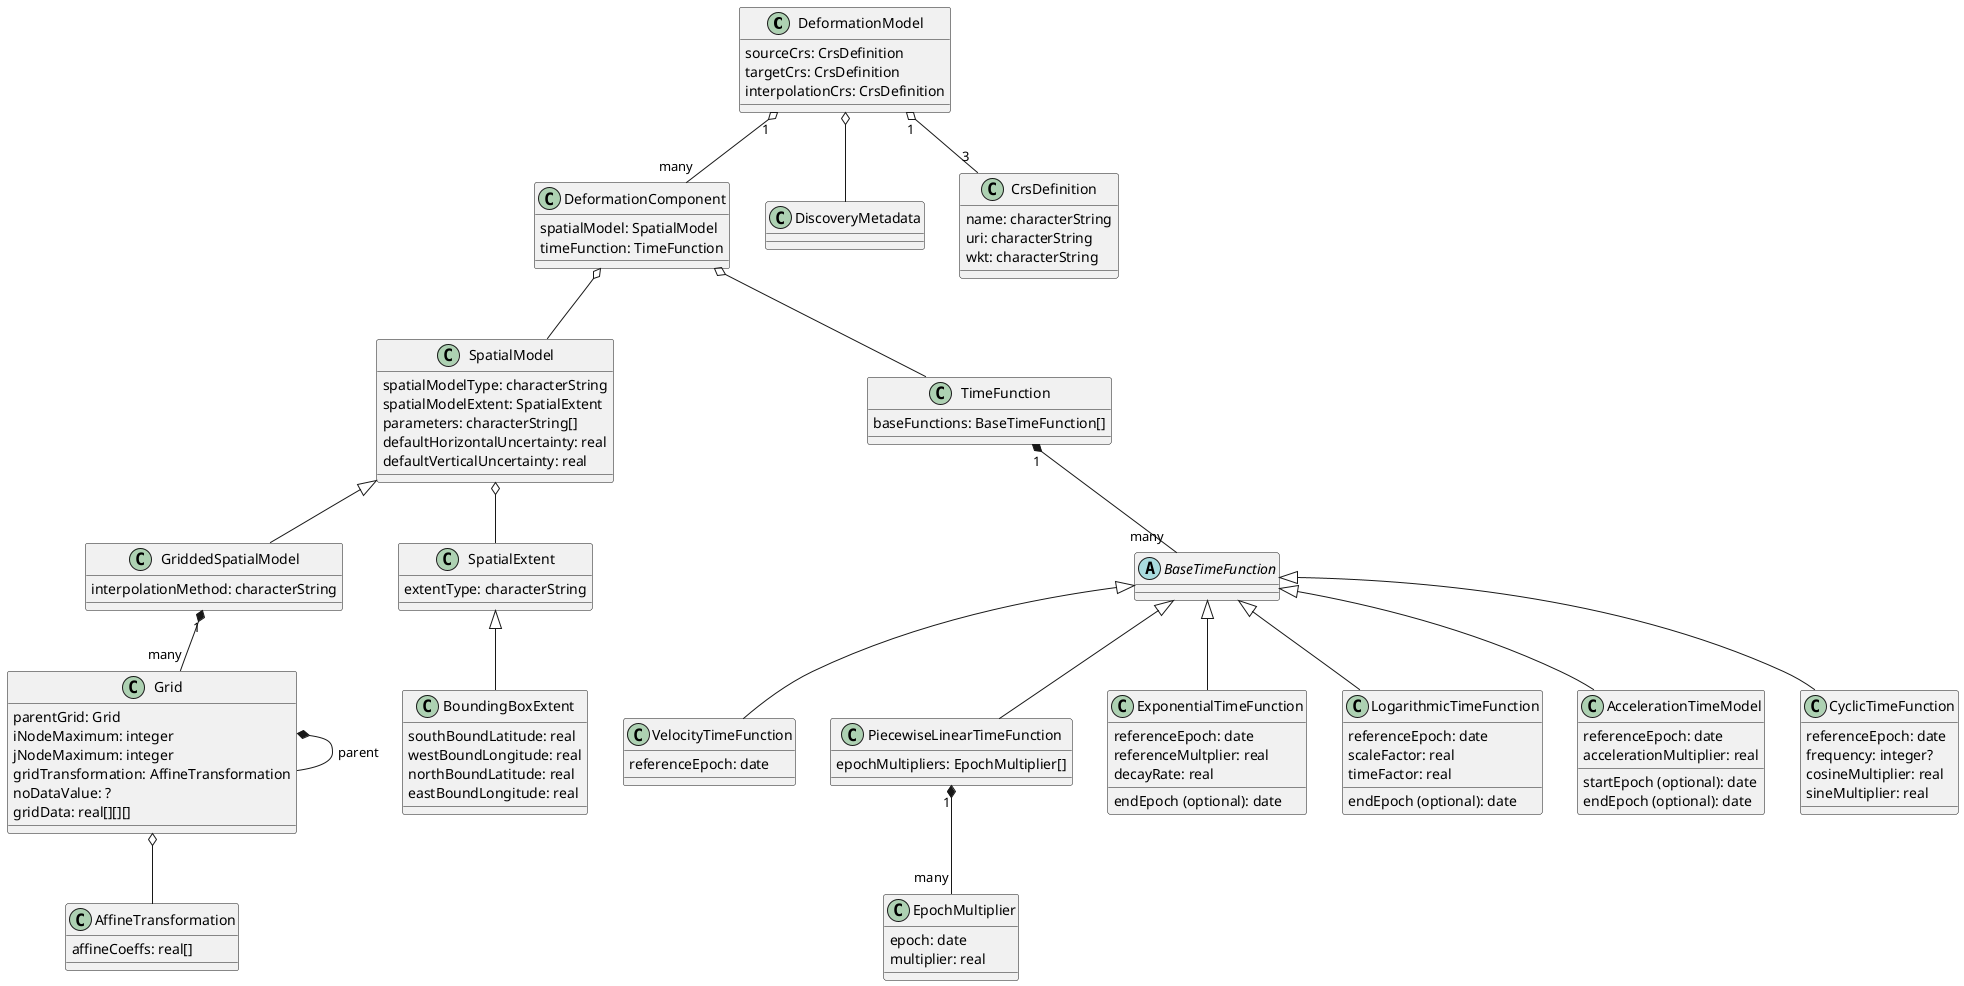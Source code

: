 @startuml

class DeformationModel 
{
    sourceCrs: CrsDefinition
    targetCrs: CrsDefinition
    interpolationCrs: CrsDefinition

}
DeformationModel "1" o-- "many" DeformationComponent
DeformationModel o-- DiscoveryMetadata
DeformationModel "1" o-- "3" CrsDefinition

class DiscoveryMetadata
{

}

class CrsDefinition
{
    name: characterString
    uri: characterString
    wkt: characterString
}


class DeformationComponent
{
    spatialModel: SpatialModel
    timeFunction: TimeFunction
}
DeformationComponent o-- SpatialModel
DeformationComponent o-- TimeFunction

class SpatialModel
{
    spatialModelType: characterString
    spatialModelExtent: SpatialExtent
    parameters: characterString[]
    defaultHorizontalUncertainty: real
    defaultVerticalUncertainty: real
}

class GriddedSpatialModel
{
    interpolationMethod: characterString

}
SpatialModel <|-- GriddedSpatialModel

class Grid
{
    parentGrid: Grid
    iNodeMaximum: integer
    jNodeMaximum: integer
    gridTransformation: AffineTransformation
    noDataValue: ?
    gridData: real[][][]
}
GriddedSpatialModel "1" *-- "many" Grid
Grid *-- Grid : parent

class AffineTransformation
{
    affineCoeffs: real[]
}
Grid o-- AffineTransformation

SpatialModel o-- SpatialExtent

class SpatialExtent
{
    extentType: characterString
}
SpatialExtent <|-- BoundingBoxExtent

class BoundingBoxExtent
{
    southBoundLatitude: real
    westBoundLongitude: real
    northBoundLatitude: real
    eastBoundLongitude: real
}

class TimeFunction
{
    baseFunctions: BaseTimeFunction[]
}

abstract class BaseTimeFunction
{
}
TimeFunction "1" *-- "many" BaseTimeFunction

class VelocityTimeFunction
{
    referenceEpoch: date
}
BaseTimeFunction <|-- VelocityTimeFunction
/'
class StepTimeFunction
{
    referenceEpoch: date

}
BaseTimeFunction <|-- StepTimeFunction

class ReverseStepTimeFunction
{
    referenceEpoch: date
}
BaseTimeFunction <|-- ReverseStepTimeFunction
'/

class PiecewiseLinearTimeFunction
{
epochMultipliers: EpochMultiplier[]

}
BaseTimeFunction <|-- PiecewiseLinearTimeFunction

class EpochMultiplier
{
    epoch: date
    multiplier: real
}
PiecewiseLinearTimeFunction "1" *-- "many" EpochMultiplier

class ExponentialTimeFunction
{
    referenceEpoch: date
    referenceMultplier: real
    decayRate: real
    endEpoch (optional): date
}
BaseTimeFunction <|-- ExponentialTimeFunction

class LogarithmicTimeFunction
{
    referenceEpoch: date
    scaleFactor: real
    timeFactor: real
    endEpoch (optional): date
}
BaseTimeFunction <|-- LogarithmicTimeFunction

class AccelerationTimeModel
{
    referenceEpoch: date
    accelerationMultiplier: real
    startEpoch (optional): date
    endEpoch (optional): date
}

BaseTimeFunction <|-- AccelerationTimeModel

class CyclicTimeFunction
{
    referenceEpoch: date
    frequency: integer?
    cosineMultiplier: real
    sineMultiplier: real
}
BaseTimeFunction <|-- CyclicTimeFunction


@enduml 
